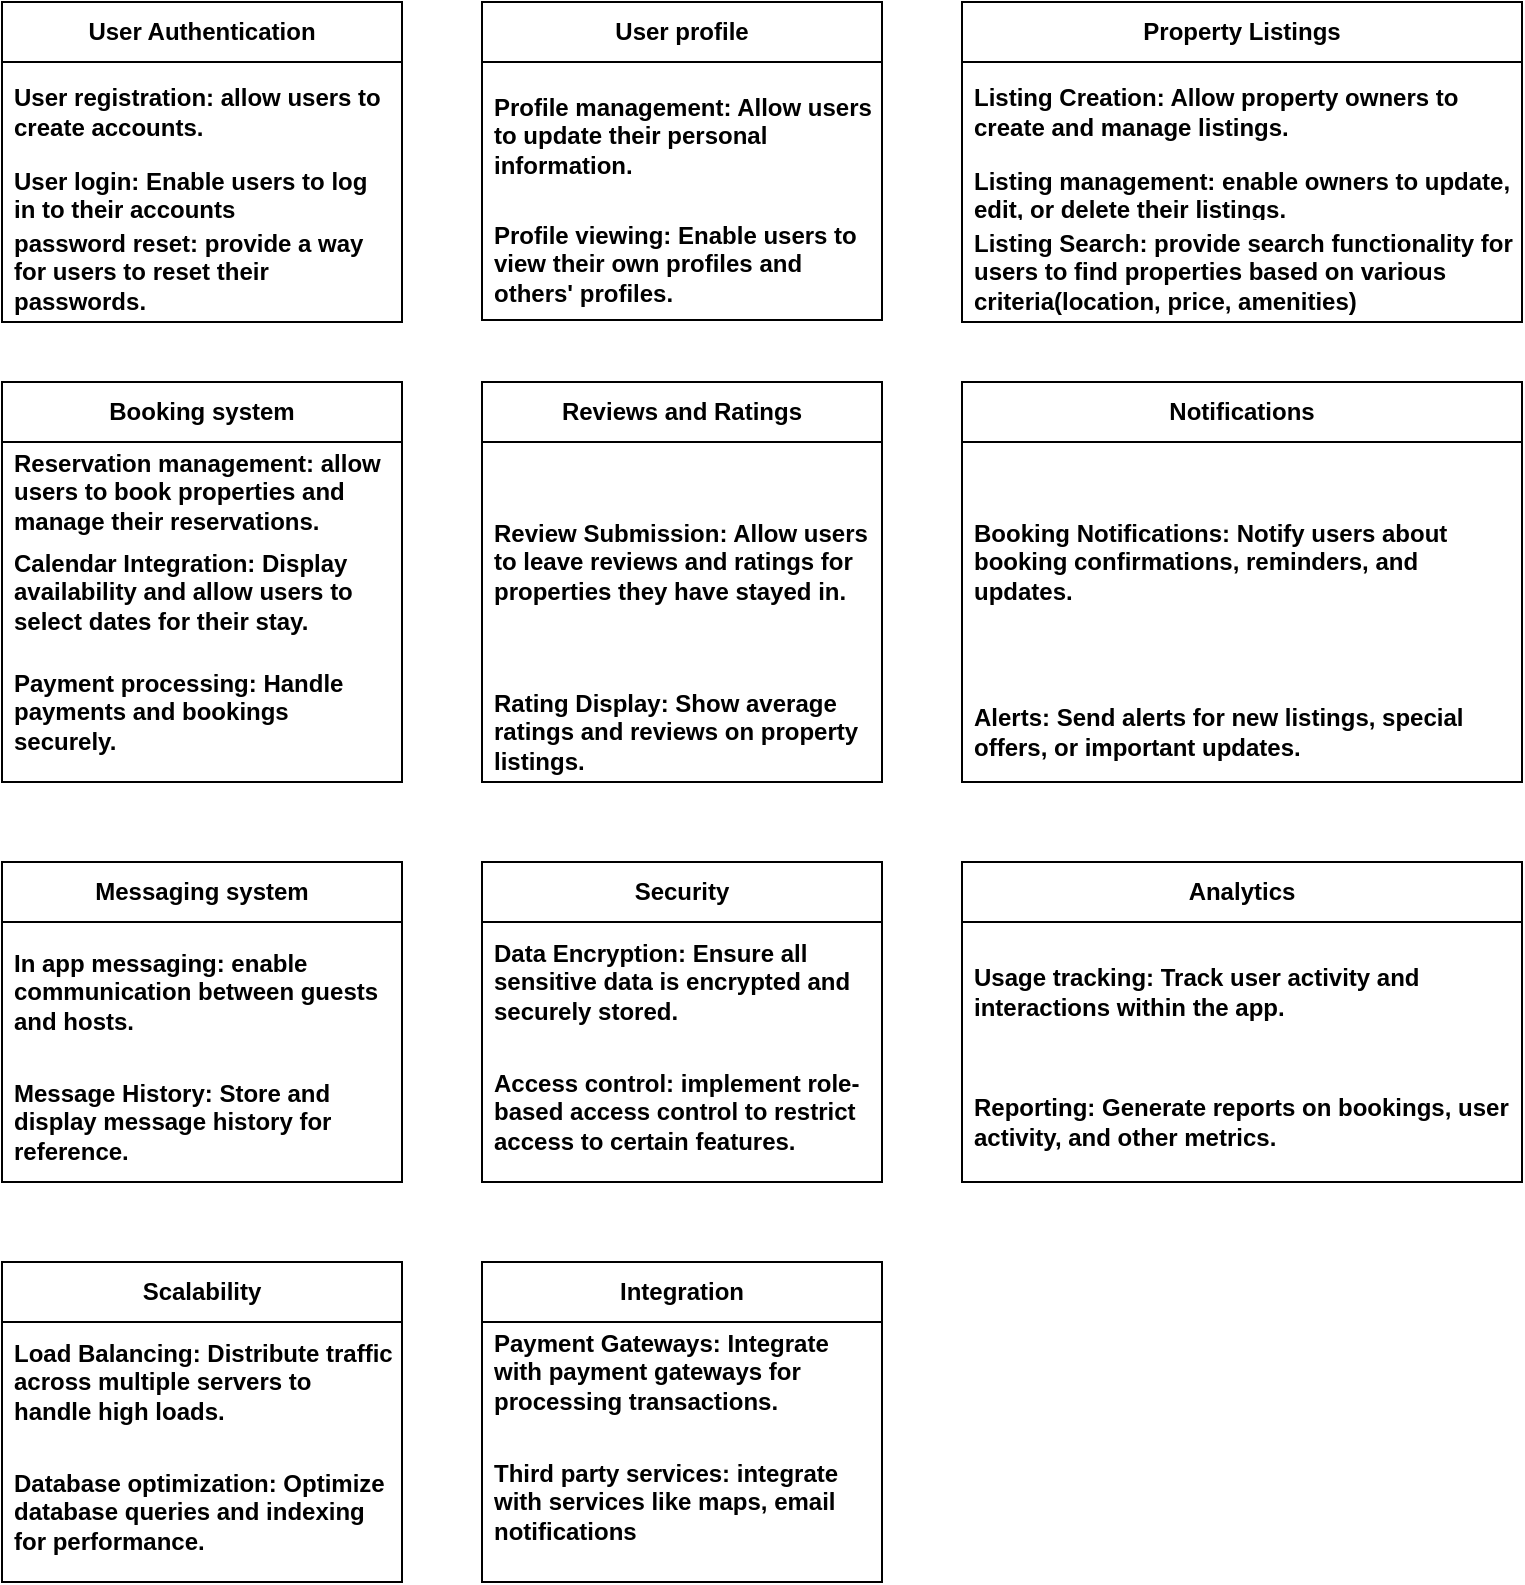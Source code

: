 <mxfile version="24.8.9">
  <diagram name="Page-1" id="-pKDsGAVuultzgcolI8O">
    <mxGraphModel dx="880" dy="514" grid="0" gridSize="10" guides="1" tooltips="1" connect="1" arrows="1" fold="1" page="1" pageScale="1" pageWidth="850" pageHeight="1100" math="0" shadow="0">
      <root>
        <mxCell id="0" />
        <mxCell id="1" parent="0" />
        <mxCell id="i_Bo6eJ9nwhuelY_7DbS-3" value="User Authentication" style="swimlane;fontStyle=1;childLayout=stackLayout;horizontal=1;startSize=30;horizontalStack=0;resizeParent=1;resizeParentMax=0;resizeLast=0;collapsible=1;marginBottom=0;whiteSpace=wrap;html=1;" vertex="1" parent="1">
          <mxGeometry x="40" y="10" width="200" height="160" as="geometry" />
        </mxCell>
        <mxCell id="i_Bo6eJ9nwhuelY_7DbS-4" value="User registration: allow users to create accounts." style="text;strokeColor=none;fillColor=none;align=left;verticalAlign=middle;spacingLeft=4;spacingRight=4;overflow=hidden;points=[[0,0.5],[1,0.5]];portConstraint=eastwest;rotatable=0;whiteSpace=wrap;html=1;fontStyle=1" vertex="1" parent="i_Bo6eJ9nwhuelY_7DbS-3">
          <mxGeometry y="30" width="200" height="50" as="geometry" />
        </mxCell>
        <mxCell id="i_Bo6eJ9nwhuelY_7DbS-5" value="User login: Enable users to log in to their accounts" style="text;strokeColor=none;fillColor=none;align=left;verticalAlign=middle;spacingLeft=4;spacingRight=4;overflow=hidden;points=[[0,0.5],[1,0.5]];portConstraint=eastwest;rotatable=0;whiteSpace=wrap;html=1;fontStyle=1" vertex="1" parent="i_Bo6eJ9nwhuelY_7DbS-3">
          <mxGeometry y="80" width="200" height="30" as="geometry" />
        </mxCell>
        <mxCell id="i_Bo6eJ9nwhuelY_7DbS-6" value="&lt;b&gt;password reset: provide a way for users to reset their passwords.&lt;/b&gt;" style="text;strokeColor=none;fillColor=none;align=left;verticalAlign=middle;spacingLeft=4;spacingRight=4;overflow=hidden;points=[[0,0.5],[1,0.5]];portConstraint=eastwest;rotatable=0;whiteSpace=wrap;html=1;" vertex="1" parent="i_Bo6eJ9nwhuelY_7DbS-3">
          <mxGeometry y="110" width="200" height="50" as="geometry" />
        </mxCell>
        <mxCell id="i_Bo6eJ9nwhuelY_7DbS-7" value="User profile" style="swimlane;fontStyle=1;childLayout=stackLayout;horizontal=1;startSize=30;horizontalStack=0;resizeParent=1;resizeParentMax=0;resizeLast=0;collapsible=1;marginBottom=0;whiteSpace=wrap;html=1;" vertex="1" parent="1">
          <mxGeometry x="280" y="10" width="200" height="159" as="geometry" />
        </mxCell>
        <mxCell id="i_Bo6eJ9nwhuelY_7DbS-8" value="Profile management: Allow users to update their personal information." style="text;strokeColor=none;fillColor=none;align=left;verticalAlign=middle;spacingLeft=4;spacingRight=4;overflow=hidden;points=[[0,0.5],[1,0.5]];portConstraint=eastwest;rotatable=0;whiteSpace=wrap;html=1;fontStyle=1" vertex="1" parent="i_Bo6eJ9nwhuelY_7DbS-7">
          <mxGeometry y="30" width="200" height="73" as="geometry" />
        </mxCell>
        <mxCell id="i_Bo6eJ9nwhuelY_7DbS-9" value="Profile viewing: Enable users to view their own profiles and others&#39; profiles." style="text;strokeColor=none;fillColor=none;align=left;verticalAlign=middle;spacingLeft=4;spacingRight=4;overflow=hidden;points=[[0,0.5],[1,0.5]];portConstraint=eastwest;rotatable=0;whiteSpace=wrap;html=1;fontStyle=1" vertex="1" parent="i_Bo6eJ9nwhuelY_7DbS-7">
          <mxGeometry y="103" width="200" height="56" as="geometry" />
        </mxCell>
        <mxCell id="i_Bo6eJ9nwhuelY_7DbS-11" value="Property Listings" style="swimlane;fontStyle=1;childLayout=stackLayout;horizontal=1;startSize=30;horizontalStack=0;resizeParent=1;resizeParentMax=0;resizeLast=0;collapsible=1;marginBottom=0;whiteSpace=wrap;html=1;" vertex="1" parent="1">
          <mxGeometry x="520" y="10" width="280" height="160" as="geometry" />
        </mxCell>
        <mxCell id="i_Bo6eJ9nwhuelY_7DbS-12" value="Listing Creation: Allow property owners to create and manage listings." style="text;strokeColor=none;fillColor=none;align=left;verticalAlign=middle;spacingLeft=4;spacingRight=4;overflow=hidden;points=[[0,0.5],[1,0.5]];portConstraint=eastwest;rotatable=0;whiteSpace=wrap;html=1;fontStyle=1" vertex="1" parent="i_Bo6eJ9nwhuelY_7DbS-11">
          <mxGeometry y="30" width="280" height="50" as="geometry" />
        </mxCell>
        <mxCell id="i_Bo6eJ9nwhuelY_7DbS-13" value="Listing management: enable owners to update, edit, or delete their listings." style="text;strokeColor=none;fillColor=none;align=left;verticalAlign=middle;spacingLeft=4;spacingRight=4;overflow=hidden;points=[[0,0.5],[1,0.5]];portConstraint=eastwest;rotatable=0;whiteSpace=wrap;html=1;fontStyle=1" vertex="1" parent="i_Bo6eJ9nwhuelY_7DbS-11">
          <mxGeometry y="80" width="280" height="30" as="geometry" />
        </mxCell>
        <mxCell id="i_Bo6eJ9nwhuelY_7DbS-14" value="Listing Search: provide search functionality for users to find properties based on various criteria(location, price, amenities)" style="text;strokeColor=none;fillColor=none;align=left;verticalAlign=middle;spacingLeft=4;spacingRight=4;overflow=hidden;points=[[0,0.5],[1,0.5]];portConstraint=eastwest;rotatable=0;whiteSpace=wrap;html=1;fontStyle=1" vertex="1" parent="i_Bo6eJ9nwhuelY_7DbS-11">
          <mxGeometry y="110" width="280" height="50" as="geometry" />
        </mxCell>
        <mxCell id="i_Bo6eJ9nwhuelY_7DbS-16" value="Booking system" style="swimlane;fontStyle=1;childLayout=stackLayout;horizontal=1;startSize=30;horizontalStack=0;resizeParent=1;resizeParentMax=0;resizeLast=0;collapsible=1;marginBottom=0;whiteSpace=wrap;html=1;" vertex="1" parent="1">
          <mxGeometry x="40" y="200" width="200" height="200" as="geometry" />
        </mxCell>
        <mxCell id="i_Bo6eJ9nwhuelY_7DbS-17" value="Reservation management: allow users to book properties and manage their reservations." style="text;strokeColor=none;fillColor=none;align=left;verticalAlign=middle;spacingLeft=4;spacingRight=4;overflow=hidden;points=[[0,0.5],[1,0.5]];portConstraint=eastwest;rotatable=0;whiteSpace=wrap;html=1;fontStyle=1" vertex="1" parent="i_Bo6eJ9nwhuelY_7DbS-16">
          <mxGeometry y="30" width="200" height="50" as="geometry" />
        </mxCell>
        <mxCell id="i_Bo6eJ9nwhuelY_7DbS-18" value="Calendar Integration: Display availability and allow users to select dates for their stay." style="text;strokeColor=none;fillColor=none;align=left;verticalAlign=middle;spacingLeft=4;spacingRight=4;overflow=hidden;points=[[0,0.5],[1,0.5]];portConstraint=eastwest;rotatable=0;whiteSpace=wrap;html=1;fontStyle=1" vertex="1" parent="i_Bo6eJ9nwhuelY_7DbS-16">
          <mxGeometry y="80" width="200" height="50" as="geometry" />
        </mxCell>
        <mxCell id="i_Bo6eJ9nwhuelY_7DbS-19" value="Payment processing: Handle payments and bookings securely." style="text;strokeColor=none;fillColor=none;align=left;verticalAlign=middle;spacingLeft=4;spacingRight=4;overflow=hidden;points=[[0,0.5],[1,0.5]];portConstraint=eastwest;rotatable=0;whiteSpace=wrap;html=1;fontStyle=1" vertex="1" parent="i_Bo6eJ9nwhuelY_7DbS-16">
          <mxGeometry y="130" width="200" height="70" as="geometry" />
        </mxCell>
        <mxCell id="i_Bo6eJ9nwhuelY_7DbS-20" value="Reviews and Ratings" style="swimlane;fontStyle=1;childLayout=stackLayout;horizontal=1;startSize=30;horizontalStack=0;resizeParent=1;resizeParentMax=0;resizeLast=0;collapsible=1;marginBottom=0;whiteSpace=wrap;html=1;" vertex="1" parent="1">
          <mxGeometry x="280" y="200" width="200" height="200" as="geometry" />
        </mxCell>
        <mxCell id="i_Bo6eJ9nwhuelY_7DbS-21" value="Review Submission: Allow users to leave reviews and ratings for properties they have stayed in." style="text;strokeColor=none;fillColor=none;align=left;verticalAlign=middle;spacingLeft=4;spacingRight=4;overflow=hidden;points=[[0,0.5],[1,0.5]];portConstraint=eastwest;rotatable=0;whiteSpace=wrap;html=1;fontStyle=1" vertex="1" parent="i_Bo6eJ9nwhuelY_7DbS-20">
          <mxGeometry y="30" width="200" height="120" as="geometry" />
        </mxCell>
        <mxCell id="i_Bo6eJ9nwhuelY_7DbS-22" value="Rating Display: Show average ratings and reviews on property listings." style="text;strokeColor=none;fillColor=none;align=left;verticalAlign=middle;spacingLeft=4;spacingRight=4;overflow=hidden;points=[[0,0.5],[1,0.5]];portConstraint=eastwest;rotatable=0;whiteSpace=wrap;html=1;fontStyle=1" vertex="1" parent="i_Bo6eJ9nwhuelY_7DbS-20">
          <mxGeometry y="150" width="200" height="50" as="geometry" />
        </mxCell>
        <mxCell id="i_Bo6eJ9nwhuelY_7DbS-24" value="Notifications" style="swimlane;fontStyle=1;childLayout=stackLayout;horizontal=1;startSize=30;horizontalStack=0;resizeParent=1;resizeParentMax=0;resizeLast=0;collapsible=1;marginBottom=0;whiteSpace=wrap;html=1;" vertex="1" parent="1">
          <mxGeometry x="520" y="200" width="280" height="200" as="geometry" />
        </mxCell>
        <mxCell id="i_Bo6eJ9nwhuelY_7DbS-25" value="Booking Notifications: Notify users about booking confirmations, reminders, and updates." style="text;strokeColor=none;fillColor=none;align=left;verticalAlign=middle;spacingLeft=4;spacingRight=4;overflow=hidden;points=[[0,0.5],[1,0.5]];portConstraint=eastwest;rotatable=0;whiteSpace=wrap;html=1;fontStyle=1" vertex="1" parent="i_Bo6eJ9nwhuelY_7DbS-24">
          <mxGeometry y="30" width="280" height="120" as="geometry" />
        </mxCell>
        <mxCell id="i_Bo6eJ9nwhuelY_7DbS-26" value="Alerts: Send alerts for new listings, special offers, or important updates." style="text;strokeColor=none;fillColor=none;align=left;verticalAlign=middle;spacingLeft=4;spacingRight=4;overflow=hidden;points=[[0,0.5],[1,0.5]];portConstraint=eastwest;rotatable=0;whiteSpace=wrap;html=1;fontStyle=1" vertex="1" parent="i_Bo6eJ9nwhuelY_7DbS-24">
          <mxGeometry y="150" width="280" height="50" as="geometry" />
        </mxCell>
        <mxCell id="i_Bo6eJ9nwhuelY_7DbS-28" value="Messaging system" style="swimlane;fontStyle=1;childLayout=stackLayout;horizontal=1;startSize=30;horizontalStack=0;resizeParent=1;resizeParentMax=0;resizeLast=0;collapsible=1;marginBottom=0;whiteSpace=wrap;html=1;" vertex="1" parent="1">
          <mxGeometry x="40" y="440" width="200" height="160" as="geometry" />
        </mxCell>
        <mxCell id="i_Bo6eJ9nwhuelY_7DbS-29" value="In app messaging: enable communication between guests and hosts." style="text;strokeColor=none;fillColor=none;align=left;verticalAlign=middle;spacingLeft=4;spacingRight=4;overflow=hidden;points=[[0,0.5],[1,0.5]];portConstraint=eastwest;rotatable=0;whiteSpace=wrap;html=1;fontStyle=1" vertex="1" parent="i_Bo6eJ9nwhuelY_7DbS-28">
          <mxGeometry y="30" width="200" height="70" as="geometry" />
        </mxCell>
        <mxCell id="i_Bo6eJ9nwhuelY_7DbS-30" value="Message History: Store and display message history for reference." style="text;strokeColor=none;fillColor=none;align=left;verticalAlign=middle;spacingLeft=4;spacingRight=4;overflow=hidden;points=[[0,0.5],[1,0.5]];portConstraint=eastwest;rotatable=0;whiteSpace=wrap;html=1;fontStyle=1" vertex="1" parent="i_Bo6eJ9nwhuelY_7DbS-28">
          <mxGeometry y="100" width="200" height="60" as="geometry" />
        </mxCell>
        <mxCell id="i_Bo6eJ9nwhuelY_7DbS-32" value="Security" style="swimlane;fontStyle=1;childLayout=stackLayout;horizontal=1;startSize=30;horizontalStack=0;resizeParent=1;resizeParentMax=0;resizeLast=0;collapsible=1;marginBottom=0;whiteSpace=wrap;html=1;" vertex="1" parent="1">
          <mxGeometry x="280" y="440" width="200" height="160" as="geometry" />
        </mxCell>
        <mxCell id="i_Bo6eJ9nwhuelY_7DbS-33" value="Data Encryption: Ensure all sensitive data is encrypted and securely stored." style="text;strokeColor=none;fillColor=none;align=left;verticalAlign=middle;spacingLeft=4;spacingRight=4;overflow=hidden;points=[[0,0.5],[1,0.5]];portConstraint=eastwest;rotatable=0;whiteSpace=wrap;html=1;fontStyle=1" vertex="1" parent="i_Bo6eJ9nwhuelY_7DbS-32">
          <mxGeometry y="30" width="200" height="60" as="geometry" />
        </mxCell>
        <mxCell id="i_Bo6eJ9nwhuelY_7DbS-34" value="Access control: implement role-based access control to restrict access to certain features." style="text;strokeColor=none;fillColor=none;align=left;verticalAlign=middle;spacingLeft=4;spacingRight=4;overflow=hidden;points=[[0,0.5],[1,0.5]];portConstraint=eastwest;rotatable=0;whiteSpace=wrap;html=1;fontStyle=1" vertex="1" parent="i_Bo6eJ9nwhuelY_7DbS-32">
          <mxGeometry y="90" width="200" height="70" as="geometry" />
        </mxCell>
        <mxCell id="i_Bo6eJ9nwhuelY_7DbS-36" value="Analytics" style="swimlane;fontStyle=1;childLayout=stackLayout;horizontal=1;startSize=30;horizontalStack=0;resizeParent=1;resizeParentMax=0;resizeLast=0;collapsible=1;marginBottom=0;whiteSpace=wrap;html=1;" vertex="1" parent="1">
          <mxGeometry x="520" y="440" width="280" height="160" as="geometry" />
        </mxCell>
        <mxCell id="i_Bo6eJ9nwhuelY_7DbS-37" value="Usage tracking: Track user activity and interactions within the app." style="text;strokeColor=none;fillColor=none;align=left;verticalAlign=middle;spacingLeft=4;spacingRight=4;overflow=hidden;points=[[0,0.5],[1,0.5]];portConstraint=eastwest;rotatable=0;whiteSpace=wrap;html=1;fontStyle=1" vertex="1" parent="i_Bo6eJ9nwhuelY_7DbS-36">
          <mxGeometry y="30" width="280" height="70" as="geometry" />
        </mxCell>
        <mxCell id="i_Bo6eJ9nwhuelY_7DbS-38" value="Reporting: Generate reports on bookings, user activity, and other metrics." style="text;strokeColor=none;fillColor=none;align=left;verticalAlign=middle;spacingLeft=4;spacingRight=4;overflow=hidden;points=[[0,0.5],[1,0.5]];portConstraint=eastwest;rotatable=0;whiteSpace=wrap;html=1;fontStyle=1" vertex="1" parent="i_Bo6eJ9nwhuelY_7DbS-36">
          <mxGeometry y="100" width="280" height="60" as="geometry" />
        </mxCell>
        <mxCell id="i_Bo6eJ9nwhuelY_7DbS-40" value="Scalability" style="swimlane;fontStyle=1;childLayout=stackLayout;horizontal=1;startSize=30;horizontalStack=0;resizeParent=1;resizeParentMax=0;resizeLast=0;collapsible=1;marginBottom=0;whiteSpace=wrap;html=1;" vertex="1" parent="1">
          <mxGeometry x="40" y="640" width="200" height="160" as="geometry" />
        </mxCell>
        <mxCell id="i_Bo6eJ9nwhuelY_7DbS-41" value="Load Balancing: Distribute traffic across multiple servers to handle high loads." style="text;strokeColor=none;fillColor=none;align=left;verticalAlign=middle;spacingLeft=4;spacingRight=4;overflow=hidden;points=[[0,0.5],[1,0.5]];portConstraint=eastwest;rotatable=0;whiteSpace=wrap;html=1;fontStyle=1" vertex="1" parent="i_Bo6eJ9nwhuelY_7DbS-40">
          <mxGeometry y="30" width="200" height="60" as="geometry" />
        </mxCell>
        <mxCell id="i_Bo6eJ9nwhuelY_7DbS-42" value="Database optimization: Optimize database queries and indexing for performance." style="text;strokeColor=none;fillColor=none;align=left;verticalAlign=middle;spacingLeft=4;spacingRight=4;overflow=hidden;points=[[0,0.5],[1,0.5]];portConstraint=eastwest;rotatable=0;whiteSpace=wrap;html=1;fontStyle=1" vertex="1" parent="i_Bo6eJ9nwhuelY_7DbS-40">
          <mxGeometry y="90" width="200" height="70" as="geometry" />
        </mxCell>
        <mxCell id="i_Bo6eJ9nwhuelY_7DbS-44" value="Integration" style="swimlane;fontStyle=1;childLayout=stackLayout;horizontal=1;startSize=30;horizontalStack=0;resizeParent=1;resizeParentMax=0;resizeLast=0;collapsible=1;marginBottom=0;whiteSpace=wrap;html=1;" vertex="1" parent="1">
          <mxGeometry x="280" y="640" width="200" height="160" as="geometry" />
        </mxCell>
        <mxCell id="i_Bo6eJ9nwhuelY_7DbS-45" value="Payment Gateways: Integrate with payment gateways for processing transactions." style="text;strokeColor=none;fillColor=none;align=left;verticalAlign=middle;spacingLeft=4;spacingRight=4;overflow=hidden;points=[[0,0.5],[1,0.5]];portConstraint=eastwest;rotatable=0;whiteSpace=wrap;html=1;fontStyle=1" vertex="1" parent="i_Bo6eJ9nwhuelY_7DbS-44">
          <mxGeometry y="30" width="200" height="50" as="geometry" />
        </mxCell>
        <mxCell id="i_Bo6eJ9nwhuelY_7DbS-46" value="Third party services: integrate with services like maps, email notifications" style="text;strokeColor=none;fillColor=none;align=left;verticalAlign=middle;spacingLeft=4;spacingRight=4;overflow=hidden;points=[[0,0.5],[1,0.5]];portConstraint=eastwest;rotatable=0;whiteSpace=wrap;html=1;fontStyle=1" vertex="1" parent="i_Bo6eJ9nwhuelY_7DbS-44">
          <mxGeometry y="80" width="200" height="80" as="geometry" />
        </mxCell>
      </root>
    </mxGraphModel>
  </diagram>
</mxfile>
